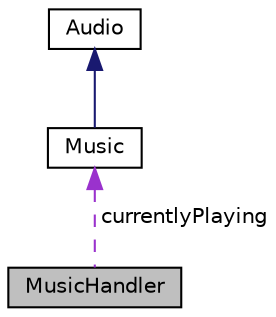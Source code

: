 digraph "MusicHandler"
{
 // INTERACTIVE_SVG=YES
 // LATEX_PDF_SIZE
  edge [fontname="Helvetica",fontsize="10",labelfontname="Helvetica",labelfontsize="10"];
  node [fontname="Helvetica",fontsize="10",shape=record];
  Node1 [label="MusicHandler",height=0.2,width=0.4,color="black", fillcolor="grey75", style="filled", fontcolor="black",tooltip=" "];
  Node2 -> Node1 [dir="back",color="darkorchid3",fontsize="10",style="dashed",label=" currentlyPlaying" ,fontname="Helvetica"];
  Node2 [label="Music",height=0.2,width=0.4,color="black", fillcolor="white", style="filled",URL="$db/d96/class_music.html",tooltip=" "];
  Node3 -> Node2 [dir="back",color="midnightblue",fontsize="10",style="solid",fontname="Helvetica"];
  Node3 [label="Audio",height=0.2,width=0.4,color="black", fillcolor="white", style="filled",URL="$d2/d4a/class_audio.html",tooltip=" "];
}
